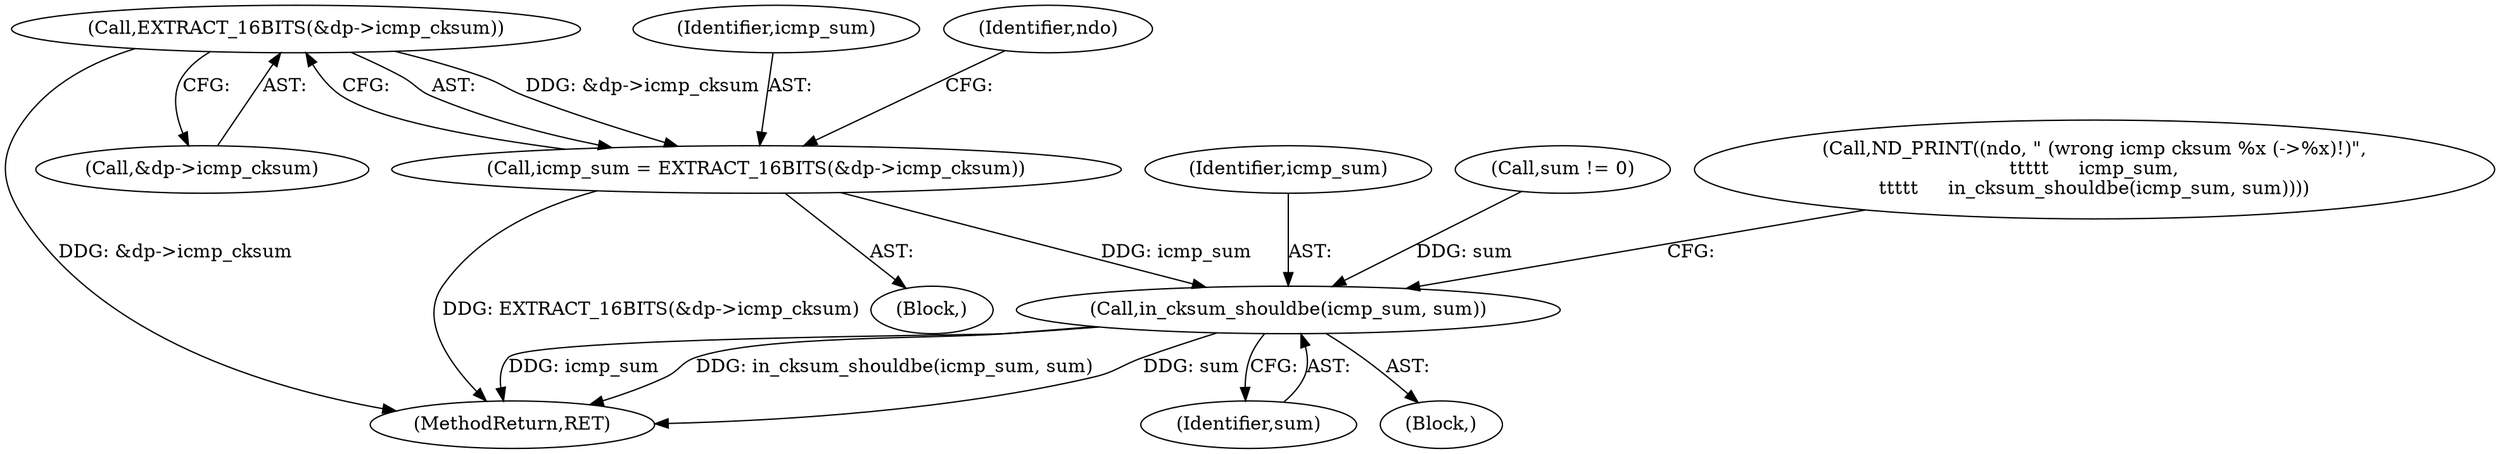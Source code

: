 digraph "0_tcpdump_8509ef02eceb2bbb479cea10fe4a7ec6395f1a8b@pointer" {
"1000915" [label="(Call,EXTRACT_16BITS(&dp->icmp_cksum))"];
"1000913" [label="(Call,icmp_sum = EXTRACT_16BITS(&dp->icmp_cksum))"];
"1000927" [label="(Call,in_cksum_shouldbe(icmp_sum, sum))"];
"1001265" [label="(MethodReturn,RET)"];
"1000928" [label="(Identifier,icmp_sum)"];
"1000913" [label="(Call,icmp_sum = EXTRACT_16BITS(&dp->icmp_cksum))"];
"1000915" [label="(Call,EXTRACT_16BITS(&dp->icmp_cksum))"];
"1000909" [label="(Call,sum != 0)"];
"1000920" [label="(Call,ND_PRINT((ndo, \" (wrong icmp cksum %x (->%x)!)\",\n\t\t\t\t\t     icmp_sum,\n\t\t\t\t\t     in_cksum_shouldbe(icmp_sum, sum))))"];
"1000912" [label="(Block,)"];
"1000916" [label="(Call,&dp->icmp_cksum)"];
"1000914" [label="(Identifier,icmp_sum)"];
"1000927" [label="(Call,in_cksum_shouldbe(icmp_sum, sum))"];
"1000922" [label="(Identifier,ndo)"];
"1000929" [label="(Identifier,sum)"];
"1000925" [label="(Block,)"];
"1000915" -> "1000913"  [label="AST: "];
"1000915" -> "1000916"  [label="CFG: "];
"1000916" -> "1000915"  [label="AST: "];
"1000913" -> "1000915"  [label="CFG: "];
"1000915" -> "1001265"  [label="DDG: &dp->icmp_cksum"];
"1000915" -> "1000913"  [label="DDG: &dp->icmp_cksum"];
"1000913" -> "1000912"  [label="AST: "];
"1000914" -> "1000913"  [label="AST: "];
"1000922" -> "1000913"  [label="CFG: "];
"1000913" -> "1001265"  [label="DDG: EXTRACT_16BITS(&dp->icmp_cksum)"];
"1000913" -> "1000927"  [label="DDG: icmp_sum"];
"1000927" -> "1000925"  [label="AST: "];
"1000927" -> "1000929"  [label="CFG: "];
"1000928" -> "1000927"  [label="AST: "];
"1000929" -> "1000927"  [label="AST: "];
"1000920" -> "1000927"  [label="CFG: "];
"1000927" -> "1001265"  [label="DDG: in_cksum_shouldbe(icmp_sum, sum)"];
"1000927" -> "1001265"  [label="DDG: sum"];
"1000927" -> "1001265"  [label="DDG: icmp_sum"];
"1000909" -> "1000927"  [label="DDG: sum"];
}
